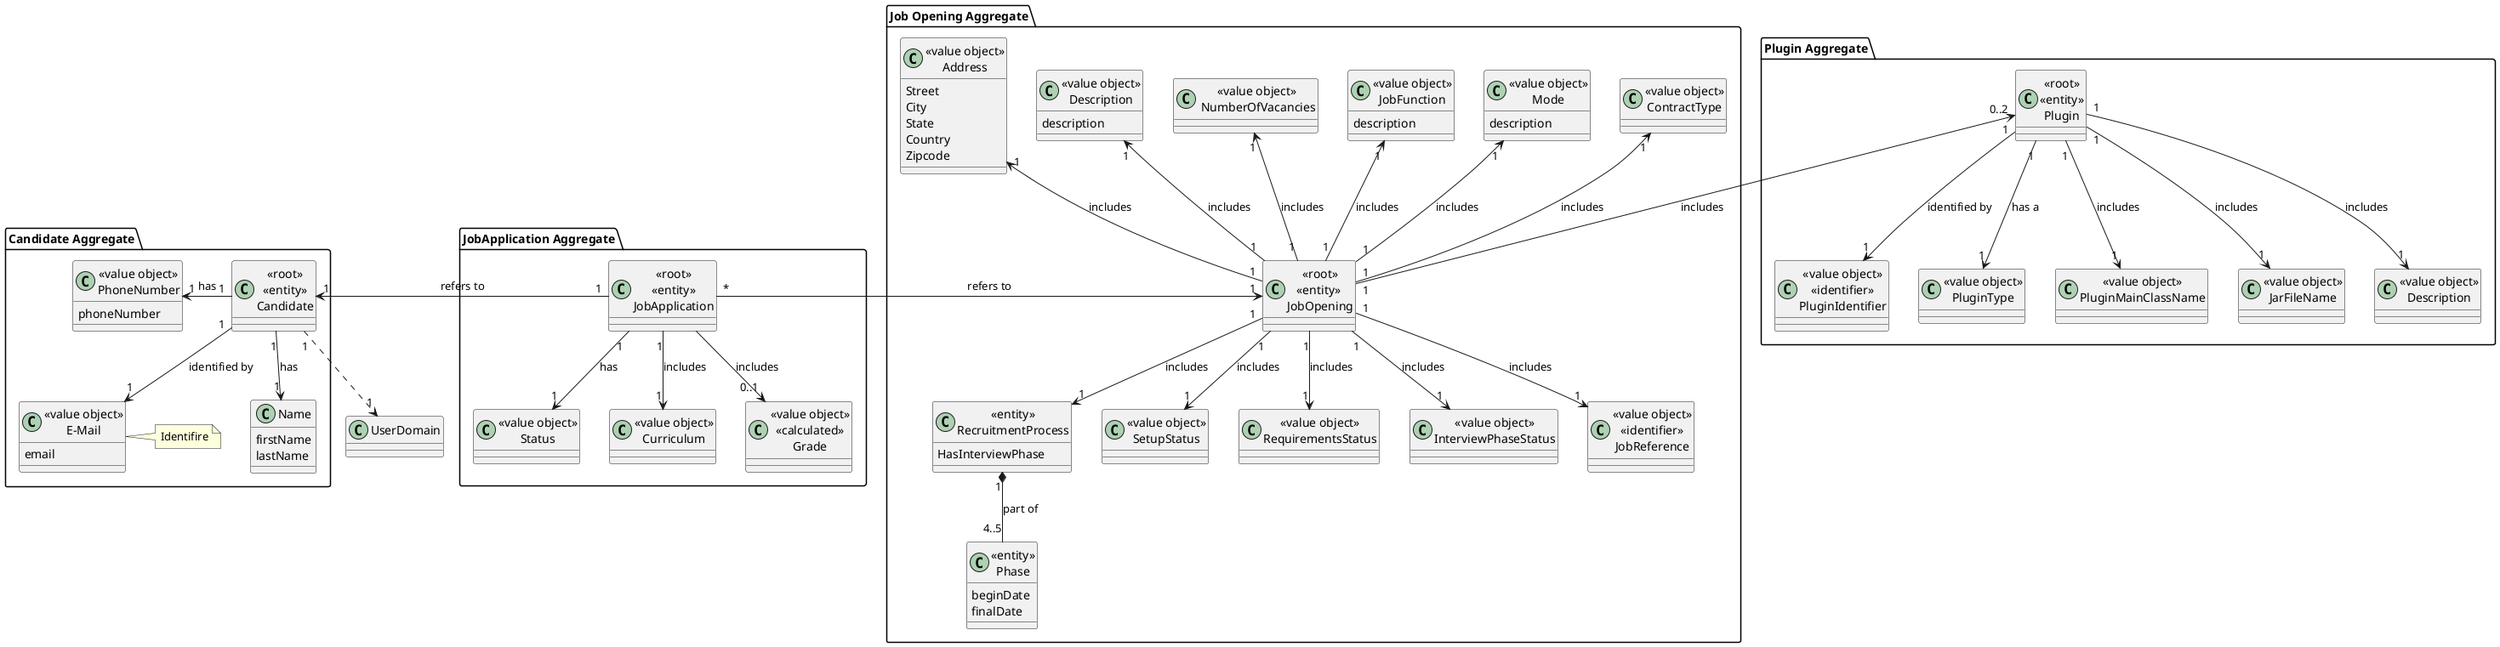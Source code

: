 @startuml
'https://plantuml.com/class-diagram

package "Candidate Aggregate"{
    class "«root»\n«entity»\nCandidate" as Candidate{

    }
    note as EmailCandidate
                      Identifire
                     end note


    class "Name" as Name {
        firstName
        lastName
    }

    class "«value object»\nPhoneNumber" as PhoneNumber{
    phoneNumber
    }

     class "«value object»\nE-Mail" as EMail{
     email
     }

}

package "JobApplication Aggregate"{
    class "«root»\n«entity»\nJobApplication" as JobApplication{

    }
    class "«value object»\nStatus" as Status{
    }



    class "«value object»\nCurriculum" as Curriculum{
    }


    class "«value object»\n«calculated»\nGrade" as Grade2{}

}


class UserDomain{
}

package "Job Opening Aggregate"{

    class "«entity»\nRecruitmentProcess" as RecruitmentProcess{
        HasInterviewPhase
    }


     class "«entity»\nPhase" as Phase{
         beginDate
         finalDate
     }


    class "«root»\n«entity» \nJobOpening" as JobOpening{


    }

    class "«value object»\nSetupStatus" as SetupStatus {
    }

    class "«value object»\nRequirementsStatus" as  RequirementsStatus{
    }

    class "«value object»\nInterviewPhaseStatus" as InterviewPhaseStatus{
    }

     class "«value object»\nContractType" as ContractType{
     }

    class "«value object»\nMode" as Mode{
        description
    }

    class "«value object»\nJobFunction" as JobFunction{
         description
    }

    class "«value object»\n NumberOfVacancies" as  NumberOfVacancies{

    }

    class "«value object»\nDescription" as Description{
         description
    }


    class "«value object»\nAddress" as Address1{
        Street
        City
        State
        Country
        Zipcode
    }

    class "«value object»\n«identifier»\nJobReference" as JobReference{
    }

}

package "Plugin Aggregate"{
    class  "«root»\n«entity»\nPlugin" as Plugin{
    }
    class "«value object»\n«identifier»\nPluginIdentifier" as PlugID{
    }
    class "«value object»\nPluginType" as PlugType{
    }
    class "«value object»\nPluginMainClassName" as PlugClass{
    }
    class "«value object»\nJarFileName" as JarFile{
    }
    class "«value object»\nDescription" as PlugDesc{
    }
}

Plugin"1" -->"1" PlugClass : includes
Plugin"1" -->"1" JarFile : includes
Plugin "1"--> "1"PlugDesc : includes
Plugin "1" --> "1" PlugID : identified by
Plugin"1" --> "1" PlugType : has a
Plugin "0..2" <-- "1" JobOpening : includes


EmailCandidate.EMail
Candidate "1"-->"1" EMail :identified by
PhoneNumber "1"<-"1" Candidate :has
Candidate"1" --> "1" Name : has

Candidate "1"..>"1" UserDomain

JobApplication"1"-->"1" Curriculum : includes
JobApplication --> "0..1" Grade2 : includes
JobApplication "1"-->"1" Status : has
JobApplication "1" -> "1" Candidate :refers to

Mode "1" <-- "1"JobOpening : includes
JobFunction "1" <-- "1"JobOpening : includes
NumberOfVacancies "1" <-- "1"JobOpening : includes
Description "1" <-- "1"JobOpening : includes
Address1"1" <-- "1"JobOpening : includes
ContractType "1" <--"1" JobOpening : includes
JobOpening "1"-->"1" JobReference : includes
JobOpening "1"-->"1" SetupStatus : includes
JobOpening "1"-->"1" RequirementsStatus : includes
JobOpening "1"-->"1" InterviewPhaseStatus : includes
JobApplication "*"->"1"JobOpening : refers to
JobOpening "1" --> "1"RecruitmentProcess :includes
RecruitmentProcess "1" *--"4..5" Phase :part of

@enduml